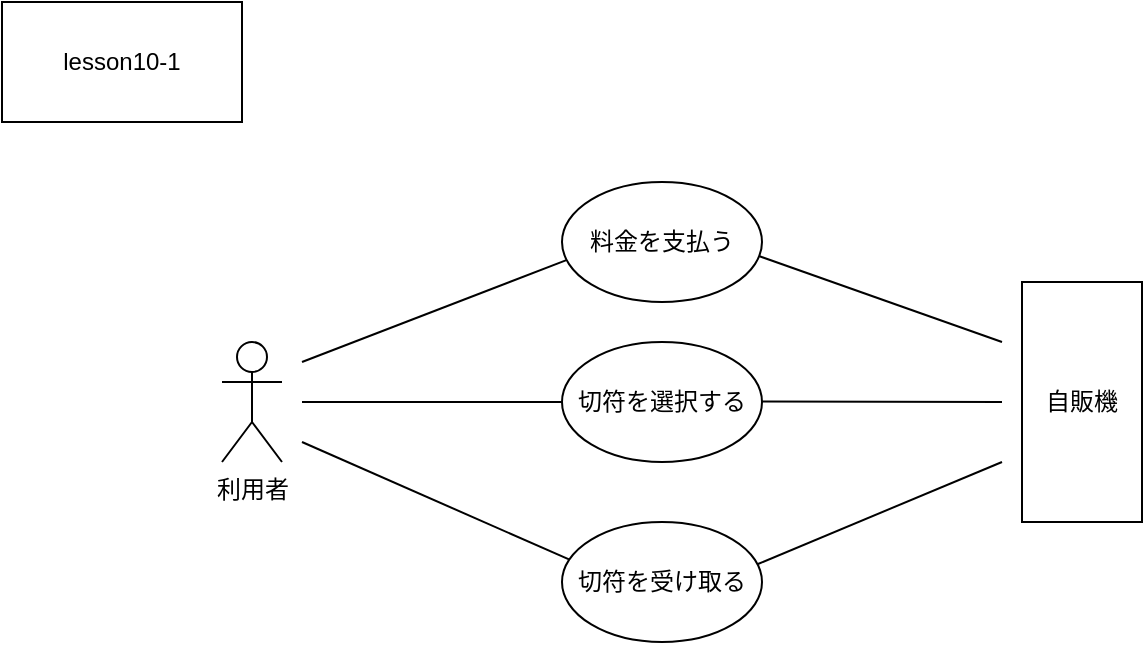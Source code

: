 <mxfile version="22.0.2" type="device">
  <diagram name="ページ1" id="NKPZZOQx5-XQ6p6UbQd2">
    <mxGraphModel dx="864" dy="556" grid="1" gridSize="10" guides="1" tooltips="1" connect="1" arrows="1" fold="1" page="1" pageScale="1" pageWidth="827" pageHeight="1169" math="0" shadow="0">
      <root>
        <mxCell id="0" />
        <mxCell id="1" parent="0" />
        <mxCell id="0mSqBatTHCEcBpTO_uF6-18" value="lesson10-1" style="rounded=0;whiteSpace=wrap;html=1;" parent="1" vertex="1">
          <mxGeometry x="10" y="240" width="120" height="60" as="geometry" />
        </mxCell>
        <mxCell id="fhiAsb1fSPChLVrbsVZD-1" value="利用者" style="shape=umlActor;verticalLabelPosition=bottom;verticalAlign=top;html=1;outlineConnect=0;" parent="1" vertex="1">
          <mxGeometry x="120" y="410" width="30" height="60" as="geometry" />
        </mxCell>
        <mxCell id="fhiAsb1fSPChLVrbsVZD-5" value="自販機" style="rounded=0;whiteSpace=wrap;html=1;" parent="1" vertex="1">
          <mxGeometry x="520" y="380" width="60" height="120" as="geometry" />
        </mxCell>
        <mxCell id="fhiAsb1fSPChLVrbsVZD-6" value="料金を支払う" style="ellipse;whiteSpace=wrap;html=1;" parent="1" vertex="1">
          <mxGeometry x="290" y="330" width="100" height="60" as="geometry" />
        </mxCell>
        <mxCell id="fhiAsb1fSPChLVrbsVZD-7" value="切符を選択する" style="ellipse;whiteSpace=wrap;html=1;" parent="1" vertex="1">
          <mxGeometry x="290" y="410" width="100" height="60" as="geometry" />
        </mxCell>
        <mxCell id="fhiAsb1fSPChLVrbsVZD-8" value="切符を受け取る" style="ellipse;whiteSpace=wrap;html=1;" parent="1" vertex="1">
          <mxGeometry x="290" y="500" width="100" height="60" as="geometry" />
        </mxCell>
        <mxCell id="fhiAsb1fSPChLVrbsVZD-9" value="" style="endArrow=none;html=1;rounded=0;entryX=0.022;entryY=0.651;entryDx=0;entryDy=0;entryPerimeter=0;" parent="1" target="fhiAsb1fSPChLVrbsVZD-6" edge="1">
          <mxGeometry width="50" height="50" relative="1" as="geometry">
            <mxPoint x="160" y="420" as="sourcePoint" />
            <mxPoint x="290" y="370" as="targetPoint" />
          </mxGeometry>
        </mxCell>
        <mxCell id="fhiAsb1fSPChLVrbsVZD-10" value="" style="endArrow=none;html=1;rounded=0;entryX=0;entryY=0.5;entryDx=0;entryDy=0;" parent="1" target="fhiAsb1fSPChLVrbsVZD-7" edge="1">
          <mxGeometry width="50" height="50" relative="1" as="geometry">
            <mxPoint x="160" y="440" as="sourcePoint" />
            <mxPoint x="370" y="430" as="targetPoint" />
          </mxGeometry>
        </mxCell>
        <mxCell id="fhiAsb1fSPChLVrbsVZD-11" value="" style="endArrow=none;html=1;rounded=0;entryX=0.035;entryY=0.312;entryDx=0;entryDy=0;entryPerimeter=0;" parent="1" target="fhiAsb1fSPChLVrbsVZD-8" edge="1">
          <mxGeometry width="50" height="50" relative="1" as="geometry">
            <mxPoint x="160" y="460" as="sourcePoint" />
            <mxPoint x="370" y="430" as="targetPoint" />
          </mxGeometry>
        </mxCell>
        <mxCell id="fhiAsb1fSPChLVrbsVZD-12" value="" style="endArrow=none;html=1;rounded=0;exitX=0.988;exitY=0.619;exitDx=0;exitDy=0;exitPerimeter=0;" parent="1" source="fhiAsb1fSPChLVrbsVZD-6" edge="1">
          <mxGeometry width="50" height="50" relative="1" as="geometry">
            <mxPoint x="386" y="360" as="sourcePoint" />
            <mxPoint x="510" y="410" as="targetPoint" />
          </mxGeometry>
        </mxCell>
        <mxCell id="fhiAsb1fSPChLVrbsVZD-13" value="" style="endArrow=none;html=1;rounded=0;" parent="1" edge="1">
          <mxGeometry width="50" height="50" relative="1" as="geometry">
            <mxPoint x="390" y="439.71" as="sourcePoint" />
            <mxPoint x="510" y="440" as="targetPoint" />
          </mxGeometry>
        </mxCell>
        <mxCell id="fhiAsb1fSPChLVrbsVZD-14" value="" style="endArrow=none;html=1;rounded=0;" parent="1" edge="1">
          <mxGeometry width="50" height="50" relative="1" as="geometry">
            <mxPoint x="388" y="521" as="sourcePoint" />
            <mxPoint x="510" y="470" as="targetPoint" />
          </mxGeometry>
        </mxCell>
      </root>
    </mxGraphModel>
  </diagram>
</mxfile>
